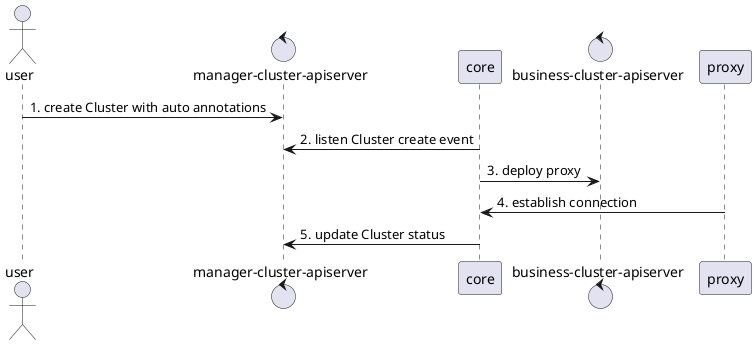 @startuml

actor user
control "manager-cluster-apiserver"
participant core
control "business-cluster-apiserver"
participant proxy

user -> "manager-cluster-apiserver" : 1. create Cluster with auto annotations
core -> "manager-cluster-apiserver" : 2. listen Cluster create event
core -> "business-cluster-apiserver" : 3. deploy proxy
proxy -> core : 4. establish connection
core -> "manager-cluster-apiserver" : 5. update Cluster status

@enduml